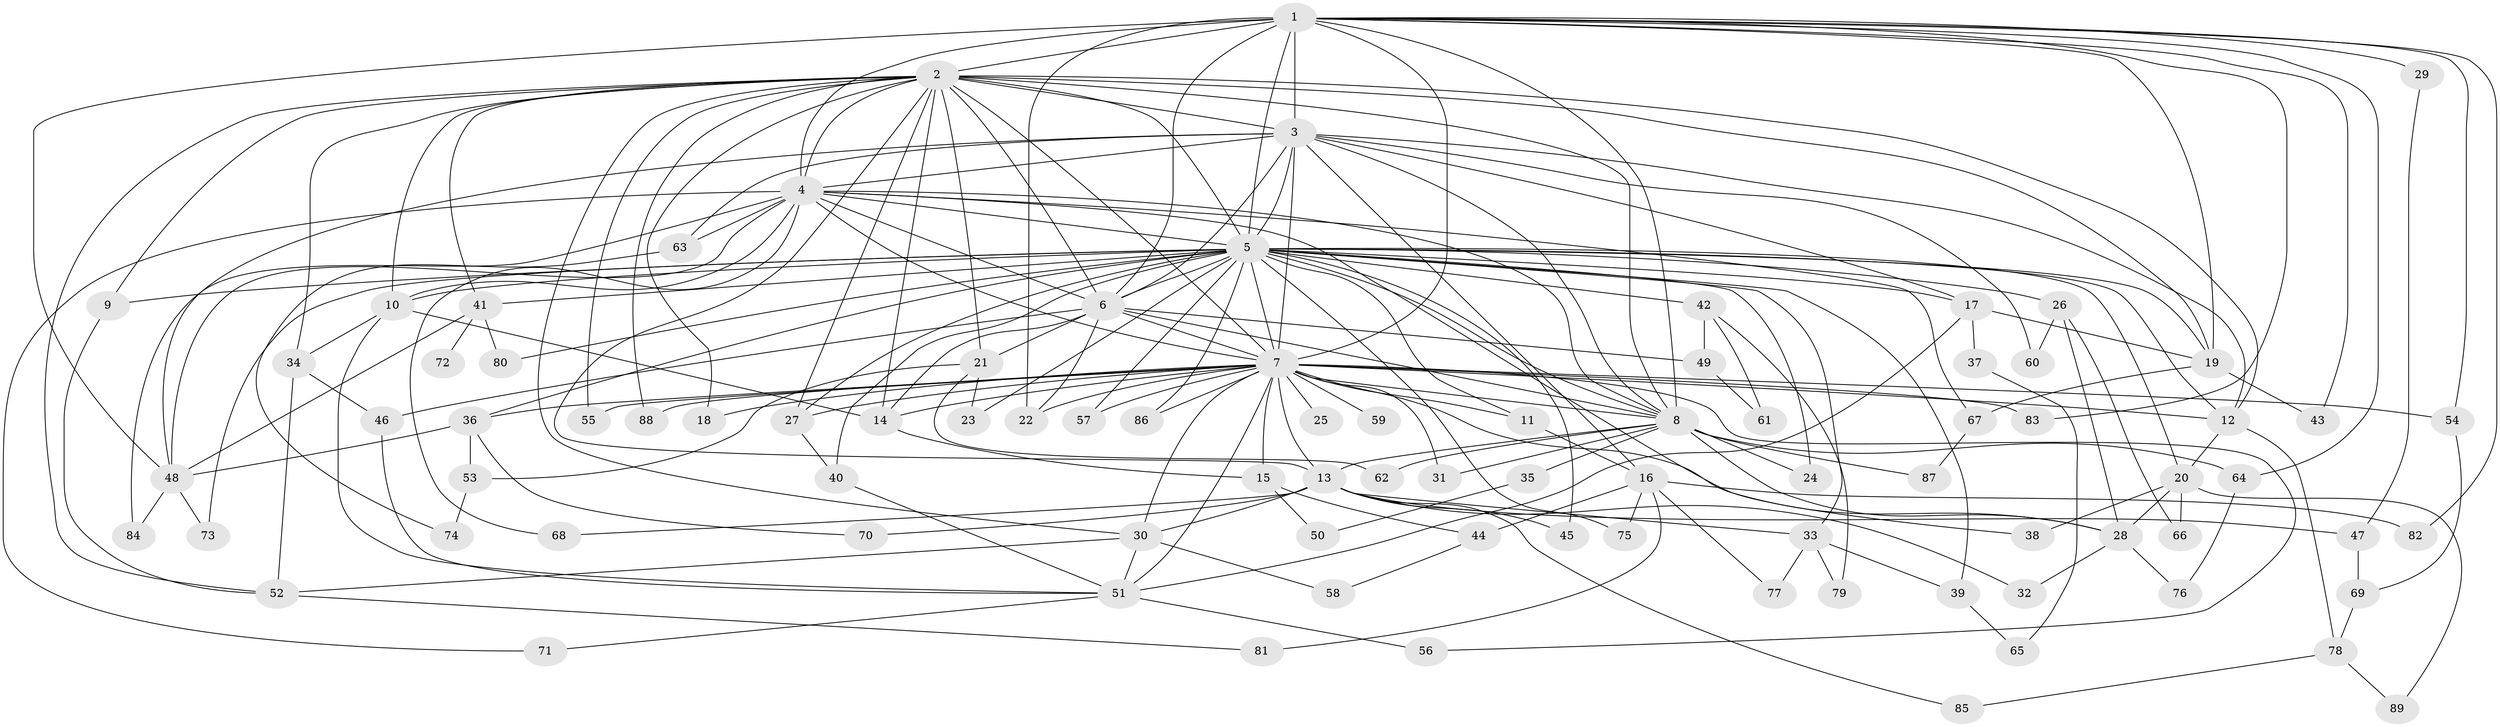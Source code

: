 // original degree distribution, {16: 0.023622047244094488, 25: 0.007874015748031496, 18: 0.007874015748031496, 22: 0.007874015748031496, 14: 0.007874015748031496, 27: 0.007874015748031496, 38: 0.007874015748031496, 19: 0.007874015748031496, 3: 0.23622047244094488, 6: 0.05511811023622047, 5: 0.06299212598425197, 10: 0.007874015748031496, 4: 0.07086614173228346, 7: 0.007874015748031496, 2: 0.48031496062992124}
// Generated by graph-tools (version 1.1) at 2025/50/03/04/25 22:50:00]
// undirected, 89 vertices, 204 edges
graph export_dot {
  node [color=gray90,style=filled];
  1;
  2;
  3;
  4;
  5;
  6;
  7;
  8;
  9;
  10;
  11;
  12;
  13;
  14;
  15;
  16;
  17;
  18;
  19;
  20;
  21;
  22;
  23;
  24;
  25;
  26;
  27;
  28;
  29;
  30;
  31;
  32;
  33;
  34;
  35;
  36;
  37;
  38;
  39;
  40;
  41;
  42;
  43;
  44;
  45;
  46;
  47;
  48;
  49;
  50;
  51;
  52;
  53;
  54;
  55;
  56;
  57;
  58;
  59;
  60;
  61;
  62;
  63;
  64;
  65;
  66;
  67;
  68;
  69;
  70;
  71;
  72;
  73;
  74;
  75;
  76;
  77;
  78;
  79;
  80;
  81;
  82;
  83;
  84;
  85;
  86;
  87;
  88;
  89;
  1 -- 2 [weight=2.0];
  1 -- 3 [weight=2.0];
  1 -- 4 [weight=3.0];
  1 -- 5 [weight=4.0];
  1 -- 6 [weight=2.0];
  1 -- 7 [weight=3.0];
  1 -- 8 [weight=2.0];
  1 -- 19 [weight=1.0];
  1 -- 22 [weight=1.0];
  1 -- 29 [weight=2.0];
  1 -- 43 [weight=1.0];
  1 -- 48 [weight=1.0];
  1 -- 54 [weight=1.0];
  1 -- 64 [weight=1.0];
  1 -- 82 [weight=1.0];
  1 -- 83 [weight=1.0];
  2 -- 3 [weight=1.0];
  2 -- 4 [weight=1.0];
  2 -- 5 [weight=3.0];
  2 -- 6 [weight=1.0];
  2 -- 7 [weight=1.0];
  2 -- 8 [weight=1.0];
  2 -- 9 [weight=1.0];
  2 -- 10 [weight=1.0];
  2 -- 12 [weight=1.0];
  2 -- 13 [weight=1.0];
  2 -- 14 [weight=2.0];
  2 -- 18 [weight=1.0];
  2 -- 19 [weight=1.0];
  2 -- 21 [weight=1.0];
  2 -- 27 [weight=1.0];
  2 -- 30 [weight=1.0];
  2 -- 34 [weight=1.0];
  2 -- 41 [weight=1.0];
  2 -- 52 [weight=1.0];
  2 -- 55 [weight=1.0];
  2 -- 88 [weight=1.0];
  3 -- 4 [weight=3.0];
  3 -- 5 [weight=2.0];
  3 -- 6 [weight=1.0];
  3 -- 7 [weight=2.0];
  3 -- 8 [weight=1.0];
  3 -- 12 [weight=1.0];
  3 -- 16 [weight=1.0];
  3 -- 17 [weight=1.0];
  3 -- 48 [weight=1.0];
  3 -- 60 [weight=1.0];
  3 -- 63 [weight=1.0];
  4 -- 5 [weight=2.0];
  4 -- 6 [weight=1.0];
  4 -- 7 [weight=1.0];
  4 -- 8 [weight=1.0];
  4 -- 10 [weight=1.0];
  4 -- 38 [weight=1.0];
  4 -- 48 [weight=1.0];
  4 -- 63 [weight=1.0];
  4 -- 67 [weight=1.0];
  4 -- 68 [weight=1.0];
  4 -- 71 [weight=1.0];
  4 -- 84 [weight=1.0];
  5 -- 6 [weight=2.0];
  5 -- 7 [weight=2.0];
  5 -- 8 [weight=2.0];
  5 -- 9 [weight=1.0];
  5 -- 10 [weight=1.0];
  5 -- 11 [weight=1.0];
  5 -- 12 [weight=1.0];
  5 -- 17 [weight=1.0];
  5 -- 19 [weight=1.0];
  5 -- 20 [weight=1.0];
  5 -- 23 [weight=1.0];
  5 -- 24 [weight=2.0];
  5 -- 26 [weight=1.0];
  5 -- 27 [weight=1.0];
  5 -- 33 [weight=1.0];
  5 -- 36 [weight=1.0];
  5 -- 39 [weight=1.0];
  5 -- 40 [weight=2.0];
  5 -- 41 [weight=1.0];
  5 -- 42 [weight=2.0];
  5 -- 45 [weight=1.0];
  5 -- 57 [weight=2.0];
  5 -- 73 [weight=1.0];
  5 -- 75 [weight=1.0];
  5 -- 80 [weight=1.0];
  5 -- 86 [weight=1.0];
  6 -- 7 [weight=1.0];
  6 -- 8 [weight=1.0];
  6 -- 14 [weight=1.0];
  6 -- 21 [weight=1.0];
  6 -- 22 [weight=1.0];
  6 -- 46 [weight=1.0];
  6 -- 49 [weight=1.0];
  7 -- 8 [weight=2.0];
  7 -- 11 [weight=1.0];
  7 -- 12 [weight=1.0];
  7 -- 13 [weight=1.0];
  7 -- 14 [weight=1.0];
  7 -- 15 [weight=1.0];
  7 -- 18 [weight=1.0];
  7 -- 22 [weight=2.0];
  7 -- 25 [weight=1.0];
  7 -- 27 [weight=1.0];
  7 -- 28 [weight=1.0];
  7 -- 30 [weight=1.0];
  7 -- 31 [weight=1.0];
  7 -- 36 [weight=2.0];
  7 -- 51 [weight=1.0];
  7 -- 54 [weight=1.0];
  7 -- 55 [weight=1.0];
  7 -- 56 [weight=1.0];
  7 -- 57 [weight=1.0];
  7 -- 59 [weight=1.0];
  7 -- 83 [weight=1.0];
  7 -- 86 [weight=1.0];
  7 -- 88 [weight=1.0];
  8 -- 13 [weight=1.0];
  8 -- 24 [weight=1.0];
  8 -- 28 [weight=1.0];
  8 -- 31 [weight=1.0];
  8 -- 35 [weight=1.0];
  8 -- 62 [weight=1.0];
  8 -- 64 [weight=1.0];
  8 -- 87 [weight=1.0];
  9 -- 52 [weight=1.0];
  10 -- 14 [weight=1.0];
  10 -- 34 [weight=1.0];
  10 -- 51 [weight=1.0];
  11 -- 16 [weight=1.0];
  12 -- 20 [weight=1.0];
  12 -- 78 [weight=1.0];
  13 -- 30 [weight=1.0];
  13 -- 32 [weight=1.0];
  13 -- 33 [weight=1.0];
  13 -- 45 [weight=1.0];
  13 -- 47 [weight=1.0];
  13 -- 68 [weight=1.0];
  13 -- 70 [weight=1.0];
  13 -- 85 [weight=1.0];
  14 -- 15 [weight=1.0];
  15 -- 44 [weight=1.0];
  15 -- 50 [weight=1.0];
  16 -- 44 [weight=1.0];
  16 -- 75 [weight=1.0];
  16 -- 77 [weight=1.0];
  16 -- 81 [weight=1.0];
  16 -- 82 [weight=1.0];
  17 -- 19 [weight=1.0];
  17 -- 37 [weight=1.0];
  17 -- 51 [weight=1.0];
  19 -- 43 [weight=1.0];
  19 -- 67 [weight=1.0];
  20 -- 28 [weight=1.0];
  20 -- 38 [weight=1.0];
  20 -- 66 [weight=1.0];
  20 -- 89 [weight=1.0];
  21 -- 23 [weight=1.0];
  21 -- 53 [weight=1.0];
  21 -- 62 [weight=1.0];
  26 -- 28 [weight=1.0];
  26 -- 60 [weight=1.0];
  26 -- 66 [weight=1.0];
  27 -- 40 [weight=2.0];
  28 -- 32 [weight=1.0];
  28 -- 76 [weight=1.0];
  29 -- 47 [weight=1.0];
  30 -- 51 [weight=1.0];
  30 -- 52 [weight=1.0];
  30 -- 58 [weight=1.0];
  33 -- 39 [weight=1.0];
  33 -- 77 [weight=1.0];
  33 -- 79 [weight=1.0];
  34 -- 46 [weight=1.0];
  34 -- 52 [weight=1.0];
  35 -- 50 [weight=1.0];
  36 -- 48 [weight=1.0];
  36 -- 53 [weight=1.0];
  36 -- 70 [weight=1.0];
  37 -- 65 [weight=1.0];
  39 -- 65 [weight=1.0];
  40 -- 51 [weight=1.0];
  41 -- 48 [weight=1.0];
  41 -- 72 [weight=1.0];
  41 -- 80 [weight=1.0];
  42 -- 49 [weight=1.0];
  42 -- 61 [weight=1.0];
  42 -- 79 [weight=1.0];
  44 -- 58 [weight=1.0];
  46 -- 51 [weight=1.0];
  47 -- 69 [weight=1.0];
  48 -- 73 [weight=1.0];
  48 -- 84 [weight=1.0];
  49 -- 61 [weight=1.0];
  51 -- 56 [weight=1.0];
  51 -- 71 [weight=1.0];
  52 -- 81 [weight=1.0];
  53 -- 74 [weight=1.0];
  54 -- 69 [weight=1.0];
  63 -- 74 [weight=1.0];
  64 -- 76 [weight=1.0];
  67 -- 87 [weight=1.0];
  69 -- 78 [weight=1.0];
  78 -- 85 [weight=1.0];
  78 -- 89 [weight=1.0];
}
